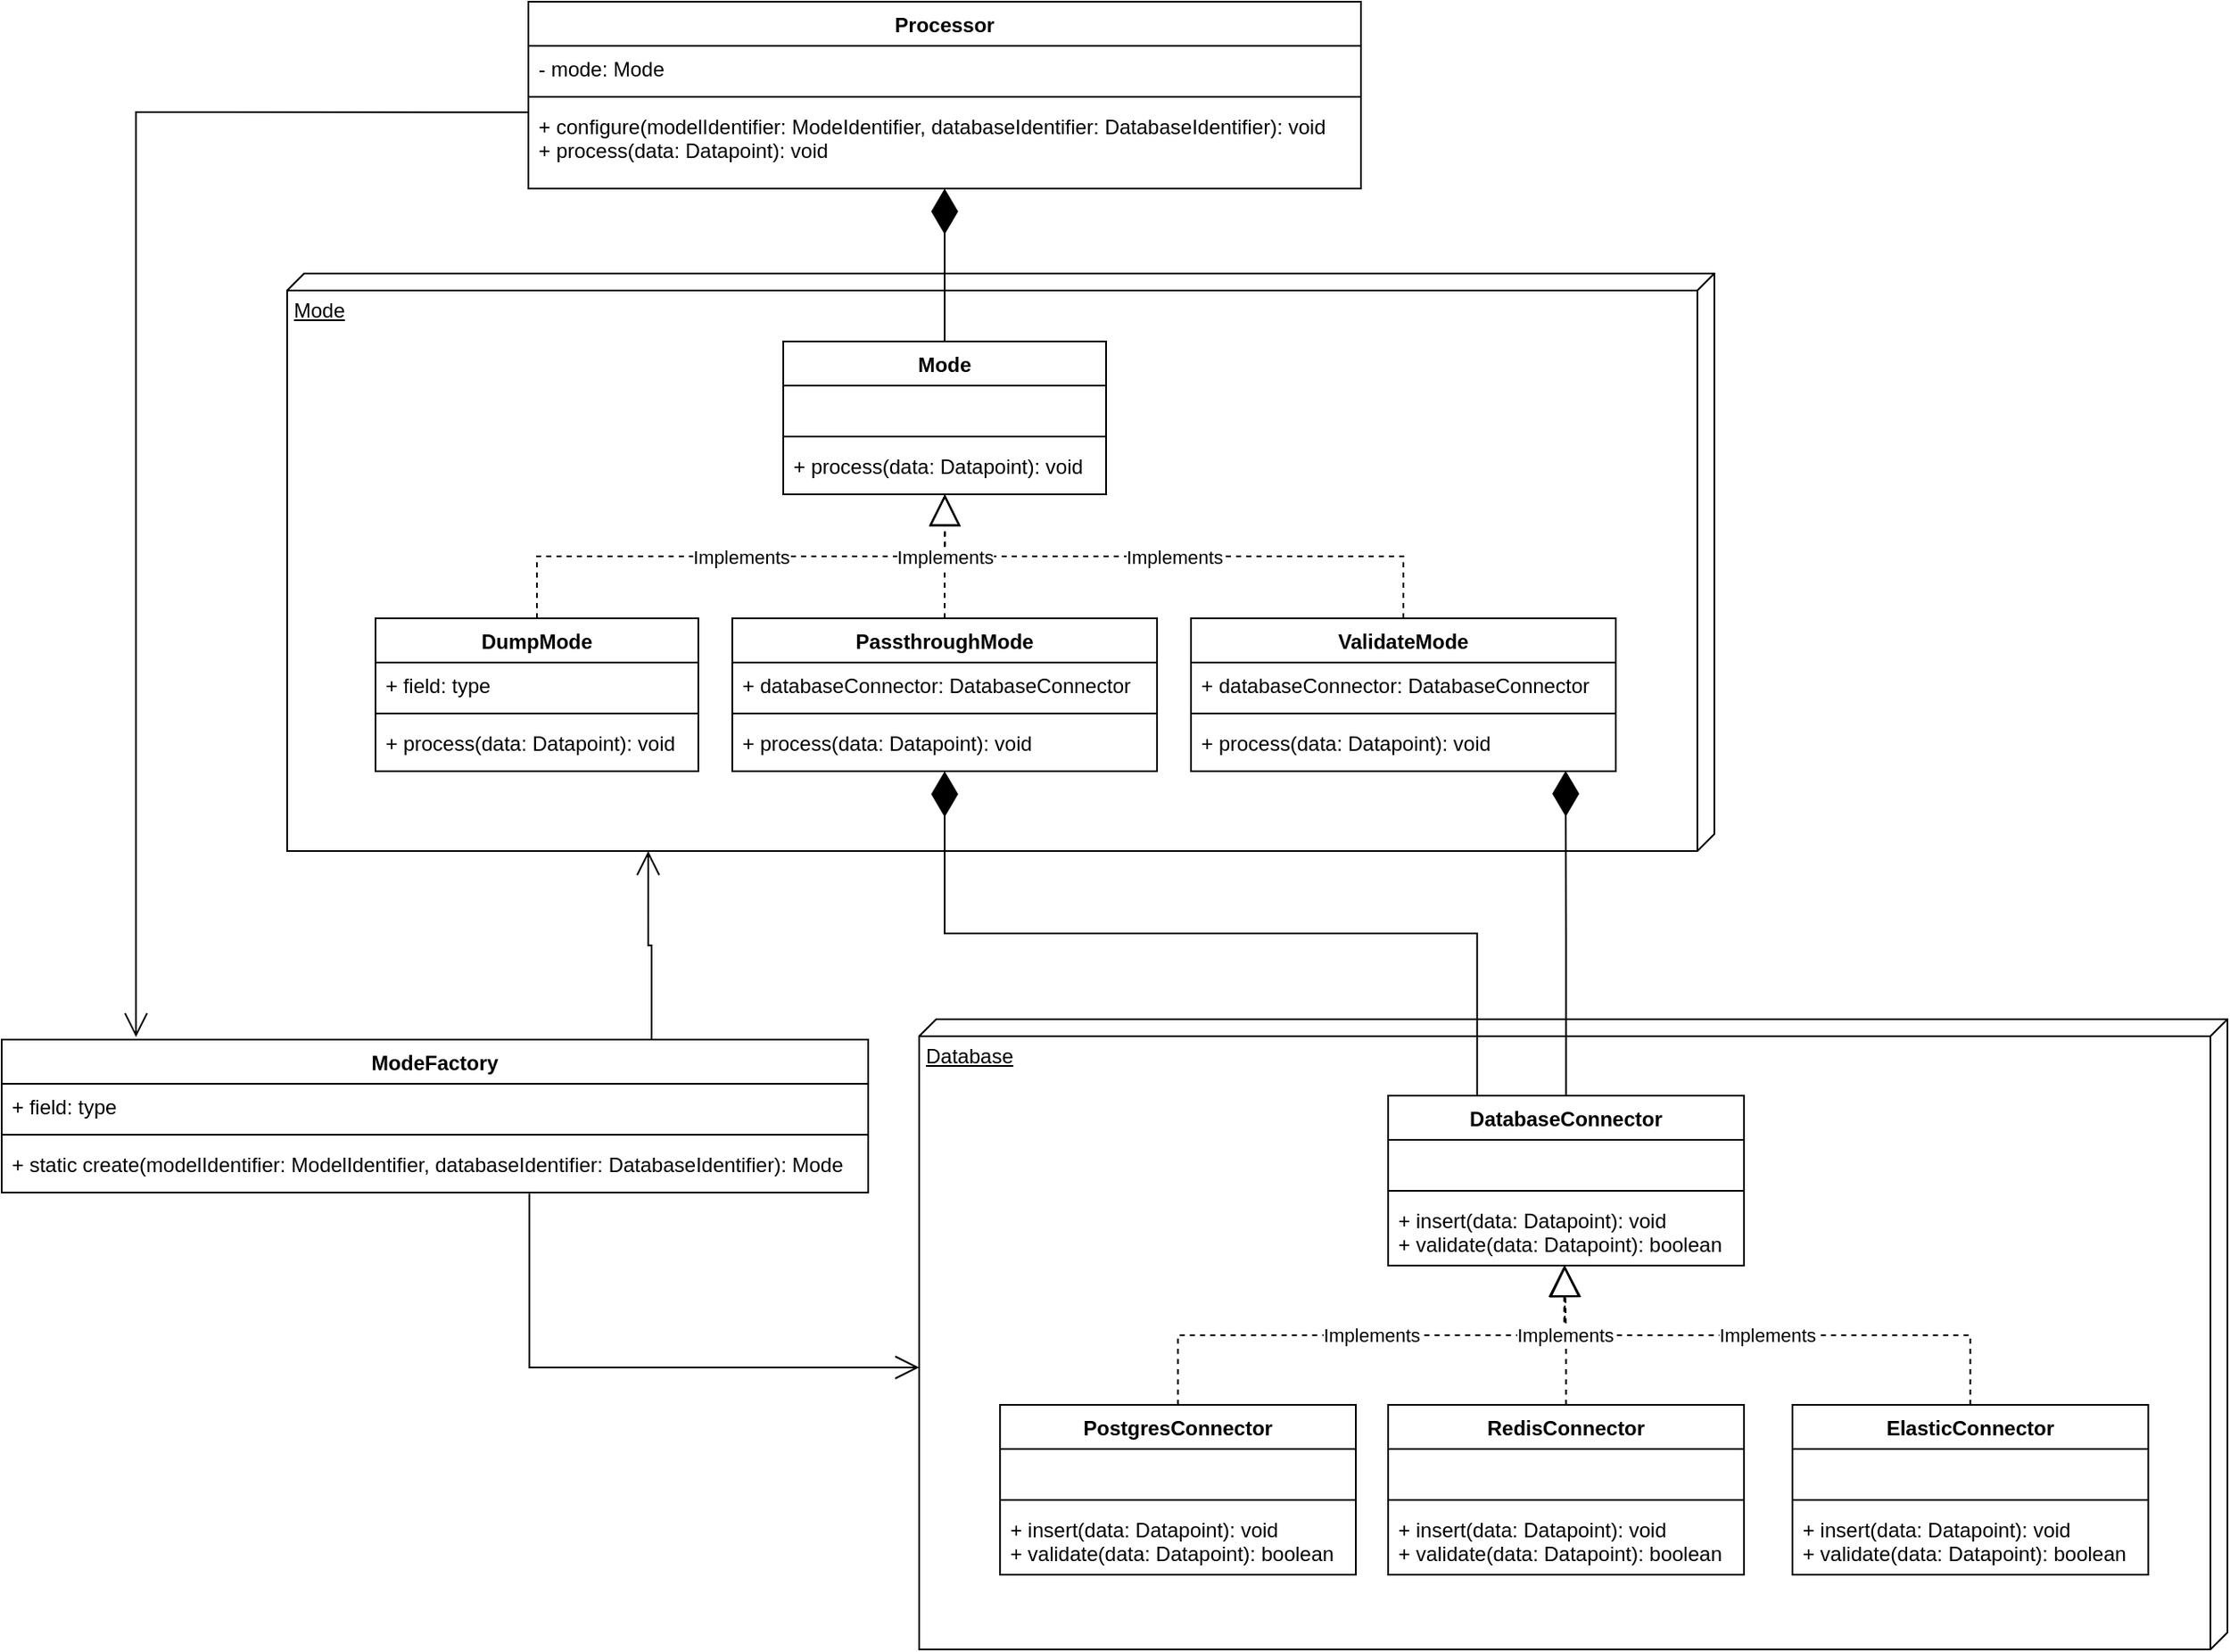 <mxfile version="20.2.0" type="device"><diagram id="C5RBs43oDa-KdzZeNtuy" name="Page-1"><mxGraphModel dx="3431" dy="1534" grid="1" gridSize="10" guides="1" tooltips="1" connect="1" arrows="1" fold="1" page="1" pageScale="1" pageWidth="827" pageHeight="1169" math="0" shadow="0"><root><mxCell id="WIyWlLk6GJQsqaUBKTNV-0"/><mxCell id="WIyWlLk6GJQsqaUBKTNV-1" parent="WIyWlLk6GJQsqaUBKTNV-0"/><mxCell id="vzVZ01rNsvoSsHAAWr2Z-9" value="Mode" style="verticalAlign=top;align=left;spacingTop=8;spacingLeft=2;spacingRight=12;shape=cube;size=10;direction=south;fontStyle=4;html=1;" vertex="1" parent="WIyWlLk6GJQsqaUBKTNV-1"><mxGeometry x="148" y="190" width="840" height="340" as="geometry"/></mxCell><mxCell id="165-gmYp6znlJqL9kgAn-18" value="Processor" style="swimlane;fontStyle=1;align=center;verticalAlign=top;childLayout=stackLayout;horizontal=1;startSize=26;horizontalStack=0;resizeParent=1;resizeParentMax=0;resizeLast=0;collapsible=1;marginBottom=0;" parent="WIyWlLk6GJQsqaUBKTNV-1" vertex="1"><mxGeometry x="290" y="30" width="490" height="110" as="geometry"/></mxCell><mxCell id="165-gmYp6znlJqL9kgAn-19" value="- mode: Mode" style="text;strokeColor=none;fillColor=none;align=left;verticalAlign=top;spacingLeft=4;spacingRight=4;overflow=hidden;rotatable=0;points=[[0,0.5],[1,0.5]];portConstraint=eastwest;" parent="165-gmYp6znlJqL9kgAn-18" vertex="1"><mxGeometry y="26" width="490" height="26" as="geometry"/></mxCell><mxCell id="165-gmYp6znlJqL9kgAn-20" value="" style="line;strokeWidth=1;fillColor=none;align=left;verticalAlign=middle;spacingTop=-1;spacingLeft=3;spacingRight=3;rotatable=0;labelPosition=right;points=[];portConstraint=eastwest;" parent="165-gmYp6znlJqL9kgAn-18" vertex="1"><mxGeometry y="52" width="490" height="8" as="geometry"/></mxCell><mxCell id="165-gmYp6znlJqL9kgAn-21" value="+ configure(modelIdentifier: ModeIdentifier, databaseIdentifier: DatabaseIdentifier): void&#10;+ process(data: Datapoint): void" style="text;strokeColor=none;fillColor=none;align=left;verticalAlign=top;spacingLeft=4;spacingRight=4;overflow=hidden;rotatable=0;points=[[0,0.5],[1,0.5]];portConstraint=eastwest;" parent="165-gmYp6znlJqL9kgAn-18" vertex="1"><mxGeometry y="60" width="490" height="50" as="geometry"/></mxCell><mxCell id="165-gmYp6znlJqL9kgAn-44" value="Mode" style="swimlane;fontStyle=1;align=center;verticalAlign=top;childLayout=stackLayout;horizontal=1;startSize=26;horizontalStack=0;resizeParent=1;resizeParentMax=0;resizeLast=0;collapsible=1;marginBottom=0;" parent="WIyWlLk6GJQsqaUBKTNV-1" vertex="1"><mxGeometry x="440" y="230" width="190" height="90" as="geometry"/></mxCell><mxCell id="165-gmYp6znlJqL9kgAn-45" value=" " style="text;strokeColor=none;fillColor=none;align=left;verticalAlign=top;spacingLeft=4;spacingRight=4;overflow=hidden;rotatable=0;points=[[0,0.5],[1,0.5]];portConstraint=eastwest;" parent="165-gmYp6znlJqL9kgAn-44" vertex="1"><mxGeometry y="26" width="190" height="26" as="geometry"/></mxCell><mxCell id="165-gmYp6znlJqL9kgAn-46" value="" style="line;strokeWidth=1;fillColor=none;align=left;verticalAlign=middle;spacingTop=-1;spacingLeft=3;spacingRight=3;rotatable=0;labelPosition=right;points=[];portConstraint=eastwest;" parent="165-gmYp6znlJqL9kgAn-44" vertex="1"><mxGeometry y="52" width="190" height="8" as="geometry"/></mxCell><mxCell id="165-gmYp6znlJqL9kgAn-47" value="+ process(data: Datapoint): void" style="text;strokeColor=none;fillColor=none;align=left;verticalAlign=top;spacingLeft=4;spacingRight=4;overflow=hidden;rotatable=0;points=[[0,0.5],[1,0.5]];portConstraint=eastwest;" parent="165-gmYp6znlJqL9kgAn-44" vertex="1"><mxGeometry y="60" width="190" height="30" as="geometry"/></mxCell><mxCell id="165-gmYp6znlJqL9kgAn-57" value="DumpMode" style="swimlane;fontStyle=1;align=center;verticalAlign=top;childLayout=stackLayout;horizontal=1;startSize=26;horizontalStack=0;resizeParent=1;resizeParentMax=0;resizeLast=0;collapsible=1;marginBottom=0;" parent="WIyWlLk6GJQsqaUBKTNV-1" vertex="1"><mxGeometry x="200" y="393" width="190" height="90" as="geometry"/></mxCell><mxCell id="165-gmYp6znlJqL9kgAn-58" value="+ field: type" style="text;strokeColor=none;fillColor=none;align=left;verticalAlign=top;spacingLeft=4;spacingRight=4;overflow=hidden;rotatable=0;points=[[0,0.5],[1,0.5]];portConstraint=eastwest;" parent="165-gmYp6znlJqL9kgAn-57" vertex="1"><mxGeometry y="26" width="190" height="26" as="geometry"/></mxCell><mxCell id="165-gmYp6znlJqL9kgAn-59" value="" style="line;strokeWidth=1;fillColor=none;align=left;verticalAlign=middle;spacingTop=-1;spacingLeft=3;spacingRight=3;rotatable=0;labelPosition=right;points=[];portConstraint=eastwest;" parent="165-gmYp6znlJqL9kgAn-57" vertex="1"><mxGeometry y="52" width="190" height="8" as="geometry"/></mxCell><mxCell id="165-gmYp6znlJqL9kgAn-60" value="+ process(data: Datapoint): void" style="text;strokeColor=none;fillColor=none;align=left;verticalAlign=top;spacingLeft=4;spacingRight=4;overflow=hidden;rotatable=0;points=[[0,0.5],[1,0.5]];portConstraint=eastwest;" parent="165-gmYp6znlJqL9kgAn-57" vertex="1"><mxGeometry y="60" width="190" height="30" as="geometry"/></mxCell><mxCell id="165-gmYp6znlJqL9kgAn-62" value="PassthroughMode" style="swimlane;fontStyle=1;align=center;verticalAlign=top;childLayout=stackLayout;horizontal=1;startSize=26;horizontalStack=0;resizeParent=1;resizeParentMax=0;resizeLast=0;collapsible=1;marginBottom=0;" parent="WIyWlLk6GJQsqaUBKTNV-1" vertex="1"><mxGeometry x="410" y="393" width="250" height="90" as="geometry"/></mxCell><mxCell id="165-gmYp6znlJqL9kgAn-63" value="+ databaseConnector: DatabaseConnector" style="text;strokeColor=none;fillColor=none;align=left;verticalAlign=top;spacingLeft=4;spacingRight=4;overflow=hidden;rotatable=0;points=[[0,0.5],[1,0.5]];portConstraint=eastwest;" parent="165-gmYp6znlJqL9kgAn-62" vertex="1"><mxGeometry y="26" width="250" height="26" as="geometry"/></mxCell><mxCell id="165-gmYp6znlJqL9kgAn-64" value="" style="line;strokeWidth=1;fillColor=none;align=left;verticalAlign=middle;spacingTop=-1;spacingLeft=3;spacingRight=3;rotatable=0;labelPosition=right;points=[];portConstraint=eastwest;" parent="165-gmYp6znlJqL9kgAn-62" vertex="1"><mxGeometry y="52" width="250" height="8" as="geometry"/></mxCell><mxCell id="165-gmYp6znlJqL9kgAn-65" value="+ process(data: Datapoint): void" style="text;strokeColor=none;fillColor=none;align=left;verticalAlign=top;spacingLeft=4;spacingRight=4;overflow=hidden;rotatable=0;points=[[0,0.5],[1,0.5]];portConstraint=eastwest;" parent="165-gmYp6znlJqL9kgAn-62" vertex="1"><mxGeometry y="60" width="250" height="30" as="geometry"/></mxCell><mxCell id="165-gmYp6znlJqL9kgAn-66" value="ValidateMode" style="swimlane;fontStyle=1;align=center;verticalAlign=top;childLayout=stackLayout;horizontal=1;startSize=26;horizontalStack=0;resizeParent=1;resizeParentMax=0;resizeLast=0;collapsible=1;marginBottom=0;" parent="WIyWlLk6GJQsqaUBKTNV-1" vertex="1"><mxGeometry x="680" y="393" width="250" height="90" as="geometry"/></mxCell><mxCell id="165-gmYp6znlJqL9kgAn-67" value="+ databaseConnector: DatabaseConnector" style="text;strokeColor=none;fillColor=none;align=left;verticalAlign=top;spacingLeft=4;spacingRight=4;overflow=hidden;rotatable=0;points=[[0,0.5],[1,0.5]];portConstraint=eastwest;" parent="165-gmYp6znlJqL9kgAn-66" vertex="1"><mxGeometry y="26" width="250" height="26" as="geometry"/></mxCell><mxCell id="165-gmYp6znlJqL9kgAn-68" value="" style="line;strokeWidth=1;fillColor=none;align=left;verticalAlign=middle;spacingTop=-1;spacingLeft=3;spacingRight=3;rotatable=0;labelPosition=right;points=[];portConstraint=eastwest;" parent="165-gmYp6znlJqL9kgAn-66" vertex="1"><mxGeometry y="52" width="250" height="8" as="geometry"/></mxCell><mxCell id="165-gmYp6znlJqL9kgAn-69" value="+ process(data: Datapoint): void" style="text;strokeColor=none;fillColor=none;align=left;verticalAlign=top;spacingLeft=4;spacingRight=4;overflow=hidden;rotatable=0;points=[[0,0.5],[1,0.5]];portConstraint=eastwest;" parent="165-gmYp6znlJqL9kgAn-66" vertex="1"><mxGeometry y="60" width="250" height="30" as="geometry"/></mxCell><mxCell id="165-gmYp6znlJqL9kgAn-86" value="ModeFactory" style="swimlane;fontStyle=1;align=center;verticalAlign=top;childLayout=stackLayout;horizontal=1;startSize=26;horizontalStack=0;resizeParent=1;resizeParentMax=0;resizeLast=0;collapsible=1;marginBottom=0;" parent="WIyWlLk6GJQsqaUBKTNV-1" vertex="1"><mxGeometry x="-20" y="641" width="510" height="90" as="geometry"/></mxCell><mxCell id="165-gmYp6znlJqL9kgAn-87" value="+ field: type" style="text;strokeColor=none;fillColor=none;align=left;verticalAlign=top;spacingLeft=4;spacingRight=4;overflow=hidden;rotatable=0;points=[[0,0.5],[1,0.5]];portConstraint=eastwest;" parent="165-gmYp6znlJqL9kgAn-86" vertex="1"><mxGeometry y="26" width="510" height="26" as="geometry"/></mxCell><mxCell id="165-gmYp6znlJqL9kgAn-88" value="" style="line;strokeWidth=1;fillColor=none;align=left;verticalAlign=middle;spacingTop=-1;spacingLeft=3;spacingRight=3;rotatable=0;labelPosition=right;points=[];portConstraint=eastwest;" parent="165-gmYp6znlJqL9kgAn-86" vertex="1"><mxGeometry y="52" width="510" height="8" as="geometry"/></mxCell><mxCell id="165-gmYp6znlJqL9kgAn-89" value="+ static create(modelIdentifier: ModelIdentifier, databaseIdentifier: DatabaseIdentifier): Mode" style="text;strokeColor=none;fillColor=none;align=left;verticalAlign=top;spacingLeft=4;spacingRight=4;overflow=hidden;rotatable=0;points=[[0,0.5],[1,0.5]];portConstraint=eastwest;" parent="165-gmYp6znlJqL9kgAn-86" vertex="1"><mxGeometry y="60" width="510" height="30" as="geometry"/></mxCell><mxCell id="vzVZ01rNsvoSsHAAWr2Z-7" value="" style="endArrow=open;endFill=1;endSize=12;html=1;rounded=0;elbow=vertical;edgeStyle=elbowEdgeStyle;exitX=0.609;exitY=1.019;exitDx=0;exitDy=0;exitPerimeter=0;entryX=0;entryY=0;entryDx=200;entryDy=770;entryPerimeter=0;" edge="1" parent="WIyWlLk6GJQsqaUBKTNV-1" source="165-gmYp6znlJqL9kgAn-89"><mxGeometry width="160" relative="1" as="geometry"><mxPoint x="450" y="774" as="sourcePoint"/><mxPoint x="520.0" y="834.0" as="targetPoint"/><Array as="points"><mxPoint x="390" y="834"/></Array></mxGeometry></mxCell><mxCell id="vzVZ01rNsvoSsHAAWr2Z-8" value="" style="endArrow=open;endFill=1;endSize=12;html=1;rounded=0;elbow=vertical;edgeStyle=elbowEdgeStyle;exitX=-0.001;exitY=0.103;exitDx=0;exitDy=0;entryX=0.155;entryY=-0.016;entryDx=0;entryDy=0;entryPerimeter=0;exitPerimeter=0;" edge="1" parent="WIyWlLk6GJQsqaUBKTNV-1" source="165-gmYp6znlJqL9kgAn-21" target="165-gmYp6znlJqL9kgAn-86"><mxGeometry width="160" relative="1" as="geometry"><mxPoint x="-100.0" y="130.0" as="sourcePoint"/><mxPoint x="129.41" y="239.43" as="targetPoint"/><Array as="points"><mxPoint x="220" y="95"/><mxPoint x="150" y="180"/></Array></mxGeometry></mxCell><mxCell id="vzVZ01rNsvoSsHAAWr2Z-15" value="Implements" style="endArrow=block;endSize=16;endFill=0;html=1;rounded=0;edgeStyle=elbowEdgeStyle;elbow=vertical;dashed=1;entryX=0.501;entryY=1.005;entryDx=0;entryDy=0;entryPerimeter=0;verticalAlign=middle;" edge="1" parent="WIyWlLk6GJQsqaUBKTNV-1" source="165-gmYp6znlJqL9kgAn-66" target="165-gmYp6znlJqL9kgAn-47"><mxGeometry width="160" relative="1" as="geometry"><mxPoint x="928.675" y="342" as="sourcePoint"/><mxPoint x="690" y="260" as="targetPoint"/></mxGeometry></mxCell><mxCell id="vzVZ01rNsvoSsHAAWr2Z-17" value="Implements" style="endArrow=block;endSize=16;endFill=0;html=1;rounded=0;edgeStyle=elbowEdgeStyle;elbow=vertical;dashed=1;entryX=0.501;entryY=1.005;entryDx=0;entryDy=0;entryPerimeter=0;verticalAlign=middle;exitX=0.5;exitY=0;exitDx=0;exitDy=0;" edge="1" parent="WIyWlLk6GJQsqaUBKTNV-1" source="165-gmYp6znlJqL9kgAn-57"><mxGeometry width="160" relative="1" as="geometry"><mxPoint x="804.81" y="393" as="sourcePoint"/><mxPoint x="535" y="320.15" as="targetPoint"/></mxGeometry></mxCell><mxCell id="vzVZ01rNsvoSsHAAWr2Z-18" value="Implements" style="endArrow=block;endSize=16;endFill=0;html=1;rounded=0;exitX=0.5;exitY=0;exitDx=0;exitDy=0;edgeStyle=elbowEdgeStyle;elbow=vertical;dashed=1;entryX=0.501;entryY=1.002;entryDx=0;entryDy=0;entryPerimeter=0;" edge="1" parent="WIyWlLk6GJQsqaUBKTNV-1"><mxGeometry width="160" relative="1" as="geometry"><mxPoint x="535" y="393" as="sourcePoint"/><mxPoint x="535.19" y="320.06" as="targetPoint"/></mxGeometry></mxCell><mxCell id="vzVZ01rNsvoSsHAAWr2Z-19" value="" style="endArrow=open;endFill=1;endSize=12;html=1;rounded=0;elbow=vertical;exitX=0.75;exitY=0;exitDx=0;exitDy=0;entryX=1;entryY=0.747;entryDx=0;entryDy=0;entryPerimeter=0;edgeStyle=orthogonalEdgeStyle;" edge="1" parent="WIyWlLk6GJQsqaUBKTNV-1" source="165-gmYp6znlJqL9kgAn-86" target="vzVZ01rNsvoSsHAAWr2Z-9"><mxGeometry width="160" relative="1" as="geometry"><mxPoint x="300.59" y="750.57" as="sourcePoint"/><mxPoint x="530" y="860.0" as="targetPoint"/></mxGeometry></mxCell><mxCell id="vzVZ01rNsvoSsHAAWr2Z-22" value="" style="endArrow=diamondThin;endFill=1;endSize=24;html=1;rounded=0;elbow=vertical;edgeStyle=elbowEdgeStyle;exitX=0.5;exitY=0;exitDx=0;exitDy=0;" edge="1" parent="WIyWlLk6GJQsqaUBKTNV-1" source="165-gmYp6znlJqL9kgAn-44" target="165-gmYp6znlJqL9kgAn-21"><mxGeometry width="160" relative="1" as="geometry"><mxPoint x="910.723" y="710.0" as="sourcePoint"/><mxPoint x="910.5" y="492.73" as="targetPoint"/></mxGeometry></mxCell><mxCell id="165-gmYp6znlJqL9kgAn-22" value="Database" style="verticalAlign=top;align=left;spacingTop=8;spacingLeft=2;spacingRight=12;shape=cube;size=10;direction=south;fontStyle=4;html=1;" parent="WIyWlLk6GJQsqaUBKTNV-1" vertex="1"><mxGeometry x="520" y="629" width="770" height="371" as="geometry"/></mxCell><mxCell id="165-gmYp6znlJqL9kgAn-70" value="DatabaseConnector" style="swimlane;fontStyle=1;align=center;verticalAlign=top;childLayout=stackLayout;horizontal=1;startSize=26;horizontalStack=0;resizeParent=1;resizeParentMax=0;resizeLast=0;collapsible=1;marginBottom=0;" parent="WIyWlLk6GJQsqaUBKTNV-1" vertex="1"><mxGeometry x="796.024" y="674" width="209.398" height="100" as="geometry"/></mxCell><mxCell id="165-gmYp6znlJqL9kgAn-71" value=" " style="text;strokeColor=none;fillColor=none;align=left;verticalAlign=top;spacingLeft=4;spacingRight=4;overflow=hidden;rotatable=0;points=[[0,0.5],[1,0.5]];portConstraint=eastwest;" parent="165-gmYp6znlJqL9kgAn-70" vertex="1"><mxGeometry y="26" width="209.398" height="26" as="geometry"/></mxCell><mxCell id="165-gmYp6znlJqL9kgAn-72" value="" style="line;strokeWidth=1;fillColor=none;align=left;verticalAlign=middle;spacingTop=-1;spacingLeft=3;spacingRight=3;rotatable=0;labelPosition=right;points=[];portConstraint=eastwest;" parent="165-gmYp6znlJqL9kgAn-70" vertex="1"><mxGeometry y="52" width="209.398" height="8" as="geometry"/></mxCell><mxCell id="165-gmYp6znlJqL9kgAn-73" value="+ insert(data: Datapoint): void&#10;+ validate(data: Datapoint): boolean" style="text;strokeColor=none;fillColor=none;align=left;verticalAlign=top;spacingLeft=4;spacingRight=4;overflow=hidden;rotatable=0;points=[[0,0.5],[1,0.5]];portConstraint=eastwest;" parent="165-gmYp6znlJqL9kgAn-70" vertex="1"><mxGeometry y="60" width="209.398" height="40" as="geometry"/></mxCell><mxCell id="165-gmYp6znlJqL9kgAn-74" value="PostgresConnector" style="swimlane;fontStyle=1;align=center;verticalAlign=top;childLayout=stackLayout;horizontal=1;startSize=26;horizontalStack=0;resizeParent=1;resizeParentMax=0;resizeLast=0;collapsible=1;marginBottom=0;" parent="WIyWlLk6GJQsqaUBKTNV-1" vertex="1"><mxGeometry x="567.59" y="856" width="209.398" height="100" as="geometry"/></mxCell><mxCell id="165-gmYp6znlJqL9kgAn-75" value=" " style="text;strokeColor=none;fillColor=none;align=left;verticalAlign=top;spacingLeft=4;spacingRight=4;overflow=hidden;rotatable=0;points=[[0,0.5],[1,0.5]];portConstraint=eastwest;" parent="165-gmYp6znlJqL9kgAn-74" vertex="1"><mxGeometry y="26" width="209.398" height="26" as="geometry"/></mxCell><mxCell id="165-gmYp6znlJqL9kgAn-76" value="" style="line;strokeWidth=1;fillColor=none;align=left;verticalAlign=middle;spacingTop=-1;spacingLeft=3;spacingRight=3;rotatable=0;labelPosition=right;points=[];portConstraint=eastwest;" parent="165-gmYp6znlJqL9kgAn-74" vertex="1"><mxGeometry y="52" width="209.398" height="8" as="geometry"/></mxCell><mxCell id="165-gmYp6znlJqL9kgAn-77" value="+ insert(data: Datapoint): void&#10;+ validate(data: Datapoint): boolean" style="text;strokeColor=none;fillColor=none;align=left;verticalAlign=top;spacingLeft=4;spacingRight=4;overflow=hidden;rotatable=0;points=[[0,0.5],[1,0.5]];portConstraint=eastwest;" parent="165-gmYp6znlJqL9kgAn-74" vertex="1"><mxGeometry y="60" width="209.398" height="40" as="geometry"/></mxCell><mxCell id="165-gmYp6znlJqL9kgAn-78" value="RedisConnector" style="swimlane;fontStyle=1;align=center;verticalAlign=top;childLayout=stackLayout;horizontal=1;startSize=26;horizontalStack=0;resizeParent=1;resizeParentMax=0;resizeLast=0;collapsible=1;marginBottom=0;" parent="WIyWlLk6GJQsqaUBKTNV-1" vertex="1"><mxGeometry x="796.024" y="856" width="209.398" height="100" as="geometry"/></mxCell><mxCell id="165-gmYp6znlJqL9kgAn-79" value=" " style="text;strokeColor=none;fillColor=none;align=left;verticalAlign=top;spacingLeft=4;spacingRight=4;overflow=hidden;rotatable=0;points=[[0,0.5],[1,0.5]];portConstraint=eastwest;" parent="165-gmYp6znlJqL9kgAn-78" vertex="1"><mxGeometry y="26" width="209.398" height="26" as="geometry"/></mxCell><mxCell id="165-gmYp6znlJqL9kgAn-80" value="" style="line;strokeWidth=1;fillColor=none;align=left;verticalAlign=middle;spacingTop=-1;spacingLeft=3;spacingRight=3;rotatable=0;labelPosition=right;points=[];portConstraint=eastwest;" parent="165-gmYp6znlJqL9kgAn-78" vertex="1"><mxGeometry y="52" width="209.398" height="8" as="geometry"/></mxCell><mxCell id="165-gmYp6znlJqL9kgAn-81" value="+ insert(data: Datapoint): void&#10;+ validate(data: Datapoint): boolean" style="text;strokeColor=none;fillColor=none;align=left;verticalAlign=top;spacingLeft=4;spacingRight=4;overflow=hidden;rotatable=0;points=[[0,0.5],[1,0.5]];portConstraint=eastwest;" parent="165-gmYp6znlJqL9kgAn-78" vertex="1"><mxGeometry y="60" width="209.398" height="40" as="geometry"/></mxCell><mxCell id="165-gmYp6znlJqL9kgAn-82" value="ElasticConnector" style="swimlane;fontStyle=1;align=center;verticalAlign=top;childLayout=stackLayout;horizontal=1;startSize=26;horizontalStack=0;resizeParent=1;resizeParentMax=0;resizeLast=0;collapsible=1;marginBottom=0;" parent="WIyWlLk6GJQsqaUBKTNV-1" vertex="1"><mxGeometry x="1033.976" y="856" width="209.398" height="100" as="geometry"/></mxCell><mxCell id="165-gmYp6znlJqL9kgAn-83" value=" " style="text;strokeColor=none;fillColor=none;align=left;verticalAlign=top;spacingLeft=4;spacingRight=4;overflow=hidden;rotatable=0;points=[[0,0.5],[1,0.5]];portConstraint=eastwest;" parent="165-gmYp6znlJqL9kgAn-82" vertex="1"><mxGeometry y="26" width="209.398" height="26" as="geometry"/></mxCell><mxCell id="165-gmYp6znlJqL9kgAn-84" value="" style="line;strokeWidth=1;fillColor=none;align=left;verticalAlign=middle;spacingTop=-1;spacingLeft=3;spacingRight=3;rotatable=0;labelPosition=right;points=[];portConstraint=eastwest;" parent="165-gmYp6znlJqL9kgAn-82" vertex="1"><mxGeometry y="52" width="209.398" height="8" as="geometry"/></mxCell><mxCell id="165-gmYp6znlJqL9kgAn-85" value="+ insert(data: Datapoint): void&#10;+ validate(data: Datapoint): boolean" style="text;strokeColor=none;fillColor=none;align=left;verticalAlign=top;spacingLeft=4;spacingRight=4;overflow=hidden;rotatable=0;points=[[0,0.5],[1,0.5]];portConstraint=eastwest;" parent="165-gmYp6znlJqL9kgAn-82" vertex="1"><mxGeometry y="60" width="209.398" height="40" as="geometry"/></mxCell><mxCell id="vzVZ01rNsvoSsHAAWr2Z-3" value="Implements" style="endArrow=block;endSize=16;endFill=0;html=1;rounded=0;entryX=0.495;entryY=0.997;entryDx=0;entryDy=0;entryPerimeter=0;exitX=0.5;exitY=0;exitDx=0;exitDy=0;edgeStyle=elbowEdgeStyle;elbow=vertical;dashed=1;" edge="1" parent="WIyWlLk6GJQsqaUBKTNV-1" source="165-gmYp6znlJqL9kgAn-74" target="165-gmYp6znlJqL9kgAn-73"><mxGeometry width="160" relative="1" as="geometry"><mxPoint x="820" y="854" as="sourcePoint"/><mxPoint x="980" y="854" as="targetPoint"/></mxGeometry></mxCell><mxCell id="vzVZ01rNsvoSsHAAWr2Z-4" value="Implements" style="endArrow=block;endSize=16;endFill=0;html=1;rounded=0;exitX=0.5;exitY=0;exitDx=0;exitDy=0;edgeStyle=elbowEdgeStyle;elbow=vertical;dashed=1;" edge="1" parent="WIyWlLk6GJQsqaUBKTNV-1" source="165-gmYp6znlJqL9kgAn-82"><mxGeometry width="160" relative="1" as="geometry"><mxPoint x="1202.289" y="1346" as="sourcePoint"/><mxPoint x="900" y="774" as="targetPoint"/></mxGeometry></mxCell><mxCell id="vzVZ01rNsvoSsHAAWr2Z-5" value="Implements" style="endArrow=block;endSize=16;endFill=0;html=1;rounded=0;exitX=0.5;exitY=0;exitDx=0;exitDy=0;edgeStyle=elbowEdgeStyle;elbow=vertical;dashed=1;" edge="1" parent="WIyWlLk6GJQsqaUBKTNV-1" source="165-gmYp6znlJqL9kgAn-78"><mxGeometry width="160" relative="1" as="geometry"><mxPoint x="589.999" y="826.12" as="sourcePoint"/><mxPoint x="900" y="774" as="targetPoint"/></mxGeometry></mxCell><mxCell id="vzVZ01rNsvoSsHAAWr2Z-20" value="" style="endArrow=diamondThin;endFill=1;endSize=24;html=1;rounded=0;elbow=vertical;exitX=0.25;exitY=0;exitDx=0;exitDy=0;edgeStyle=elbowEdgeStyle;" edge="1" parent="WIyWlLk6GJQsqaUBKTNV-1" source="165-gmYp6znlJqL9kgAn-70" target="165-gmYp6znlJqL9kgAn-65"><mxGeometry width="160" relative="1" as="geometry"><mxPoint x="510" y="630" as="sourcePoint"/><mxPoint x="670" y="630" as="targetPoint"/></mxGeometry></mxCell><mxCell id="vzVZ01rNsvoSsHAAWr2Z-21" value="" style="endArrow=diamondThin;endFill=1;endSize=24;html=1;rounded=0;elbow=vertical;edgeStyle=elbowEdgeStyle;entryX=0.882;entryY=0.991;entryDx=0;entryDy=0;entryPerimeter=0;" edge="1" parent="WIyWlLk6GJQsqaUBKTNV-1" source="165-gmYp6znlJqL9kgAn-70" target="165-gmYp6znlJqL9kgAn-69"><mxGeometry width="160" relative="1" as="geometry"><mxPoint x="858.373" y="710" as="sourcePoint"/><mxPoint x="545" y="493" as="targetPoint"/></mxGeometry></mxCell></root></mxGraphModel></diagram></mxfile>